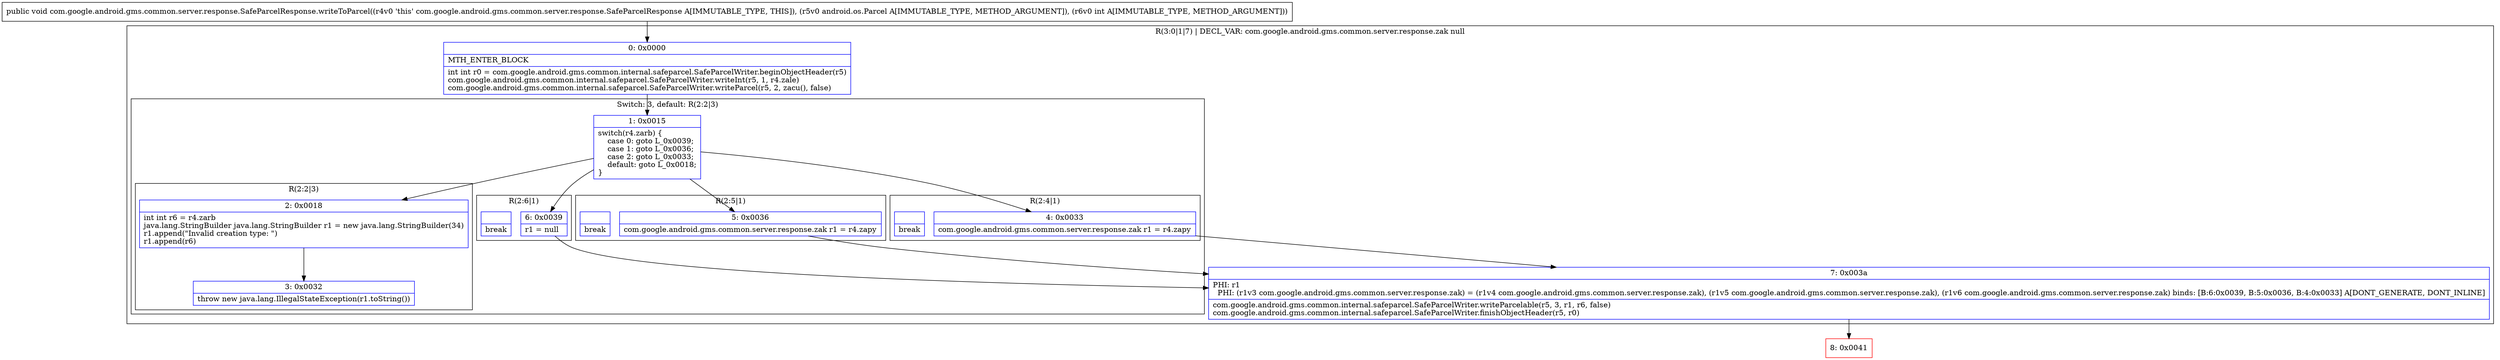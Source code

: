 digraph "CFG forcom.google.android.gms.common.server.response.SafeParcelResponse.writeToParcel(Landroid\/os\/Parcel;I)V" {
subgraph cluster_Region_65180156 {
label = "R(3:0|1|7) | DECL_VAR: com.google.android.gms.common.server.response.zak null\l";
node [shape=record,color=blue];
Node_0 [shape=record,label="{0\:\ 0x0000|MTH_ENTER_BLOCK\l|int int r0 = com.google.android.gms.common.internal.safeparcel.SafeParcelWriter.beginObjectHeader(r5)\lcom.google.android.gms.common.internal.safeparcel.SafeParcelWriter.writeInt(r5, 1, r4.zale)\lcom.google.android.gms.common.internal.safeparcel.SafeParcelWriter.writeParcel(r5, 2, zacu(), false)\l}"];
subgraph cluster_SwitchRegion_1665694415 {
label = "Switch: 3, default: R(2:2|3)";
node [shape=record,color=blue];
Node_1 [shape=record,label="{1\:\ 0x0015|switch(r4.zarb) \{\l    case 0: goto L_0x0039;\l    case 1: goto L_0x0036;\l    case 2: goto L_0x0033;\l    default: goto L_0x0018;\l\}\l}"];
subgraph cluster_Region_1895098715 {
label = "R(2:6|1)";
node [shape=record,color=blue];
Node_6 [shape=record,label="{6\:\ 0x0039|r1 = null\l}"];
Node_InsnContainer_1342531751 [shape=record,label="{|break\l}"];
}
subgraph cluster_Region_845492278 {
label = "R(2:5|1)";
node [shape=record,color=blue];
Node_5 [shape=record,label="{5\:\ 0x0036|com.google.android.gms.common.server.response.zak r1 = r4.zapy\l}"];
Node_InsnContainer_1030405553 [shape=record,label="{|break\l}"];
}
subgraph cluster_Region_1916342949 {
label = "R(2:4|1)";
node [shape=record,color=blue];
Node_4 [shape=record,label="{4\:\ 0x0033|com.google.android.gms.common.server.response.zak r1 = r4.zapy\l}"];
Node_InsnContainer_1920197247 [shape=record,label="{|break\l}"];
}
subgraph cluster_Region_1707278447 {
label = "R(2:2|3)";
node [shape=record,color=blue];
Node_2 [shape=record,label="{2\:\ 0x0018|int int r6 = r4.zarb\ljava.lang.StringBuilder java.lang.StringBuilder r1 = new java.lang.StringBuilder(34)\lr1.append(\"Invalid creation type: \")\lr1.append(r6)\l}"];
Node_3 [shape=record,label="{3\:\ 0x0032|throw new java.lang.IllegalStateException(r1.toString())\l}"];
}
}
Node_7 [shape=record,label="{7\:\ 0x003a|PHI: r1 \l  PHI: (r1v3 com.google.android.gms.common.server.response.zak) = (r1v4 com.google.android.gms.common.server.response.zak), (r1v5 com.google.android.gms.common.server.response.zak), (r1v6 com.google.android.gms.common.server.response.zak) binds: [B:6:0x0039, B:5:0x0036, B:4:0x0033] A[DONT_GENERATE, DONT_INLINE]\l|com.google.android.gms.common.internal.safeparcel.SafeParcelWriter.writeParcelable(r5, 3, r1, r6, false)\lcom.google.android.gms.common.internal.safeparcel.SafeParcelWriter.finishObjectHeader(r5, r0)\l}"];
}
Node_8 [shape=record,color=red,label="{8\:\ 0x0041}"];
MethodNode[shape=record,label="{public void com.google.android.gms.common.server.response.SafeParcelResponse.writeToParcel((r4v0 'this' com.google.android.gms.common.server.response.SafeParcelResponse A[IMMUTABLE_TYPE, THIS]), (r5v0 android.os.Parcel A[IMMUTABLE_TYPE, METHOD_ARGUMENT]), (r6v0 int A[IMMUTABLE_TYPE, METHOD_ARGUMENT])) }"];
MethodNode -> Node_0;
Node_0 -> Node_1;
Node_1 -> Node_2;
Node_1 -> Node_4;
Node_1 -> Node_5;
Node_1 -> Node_6;
Node_6 -> Node_7;
Node_5 -> Node_7;
Node_4 -> Node_7;
Node_2 -> Node_3;
Node_7 -> Node_8;
}

